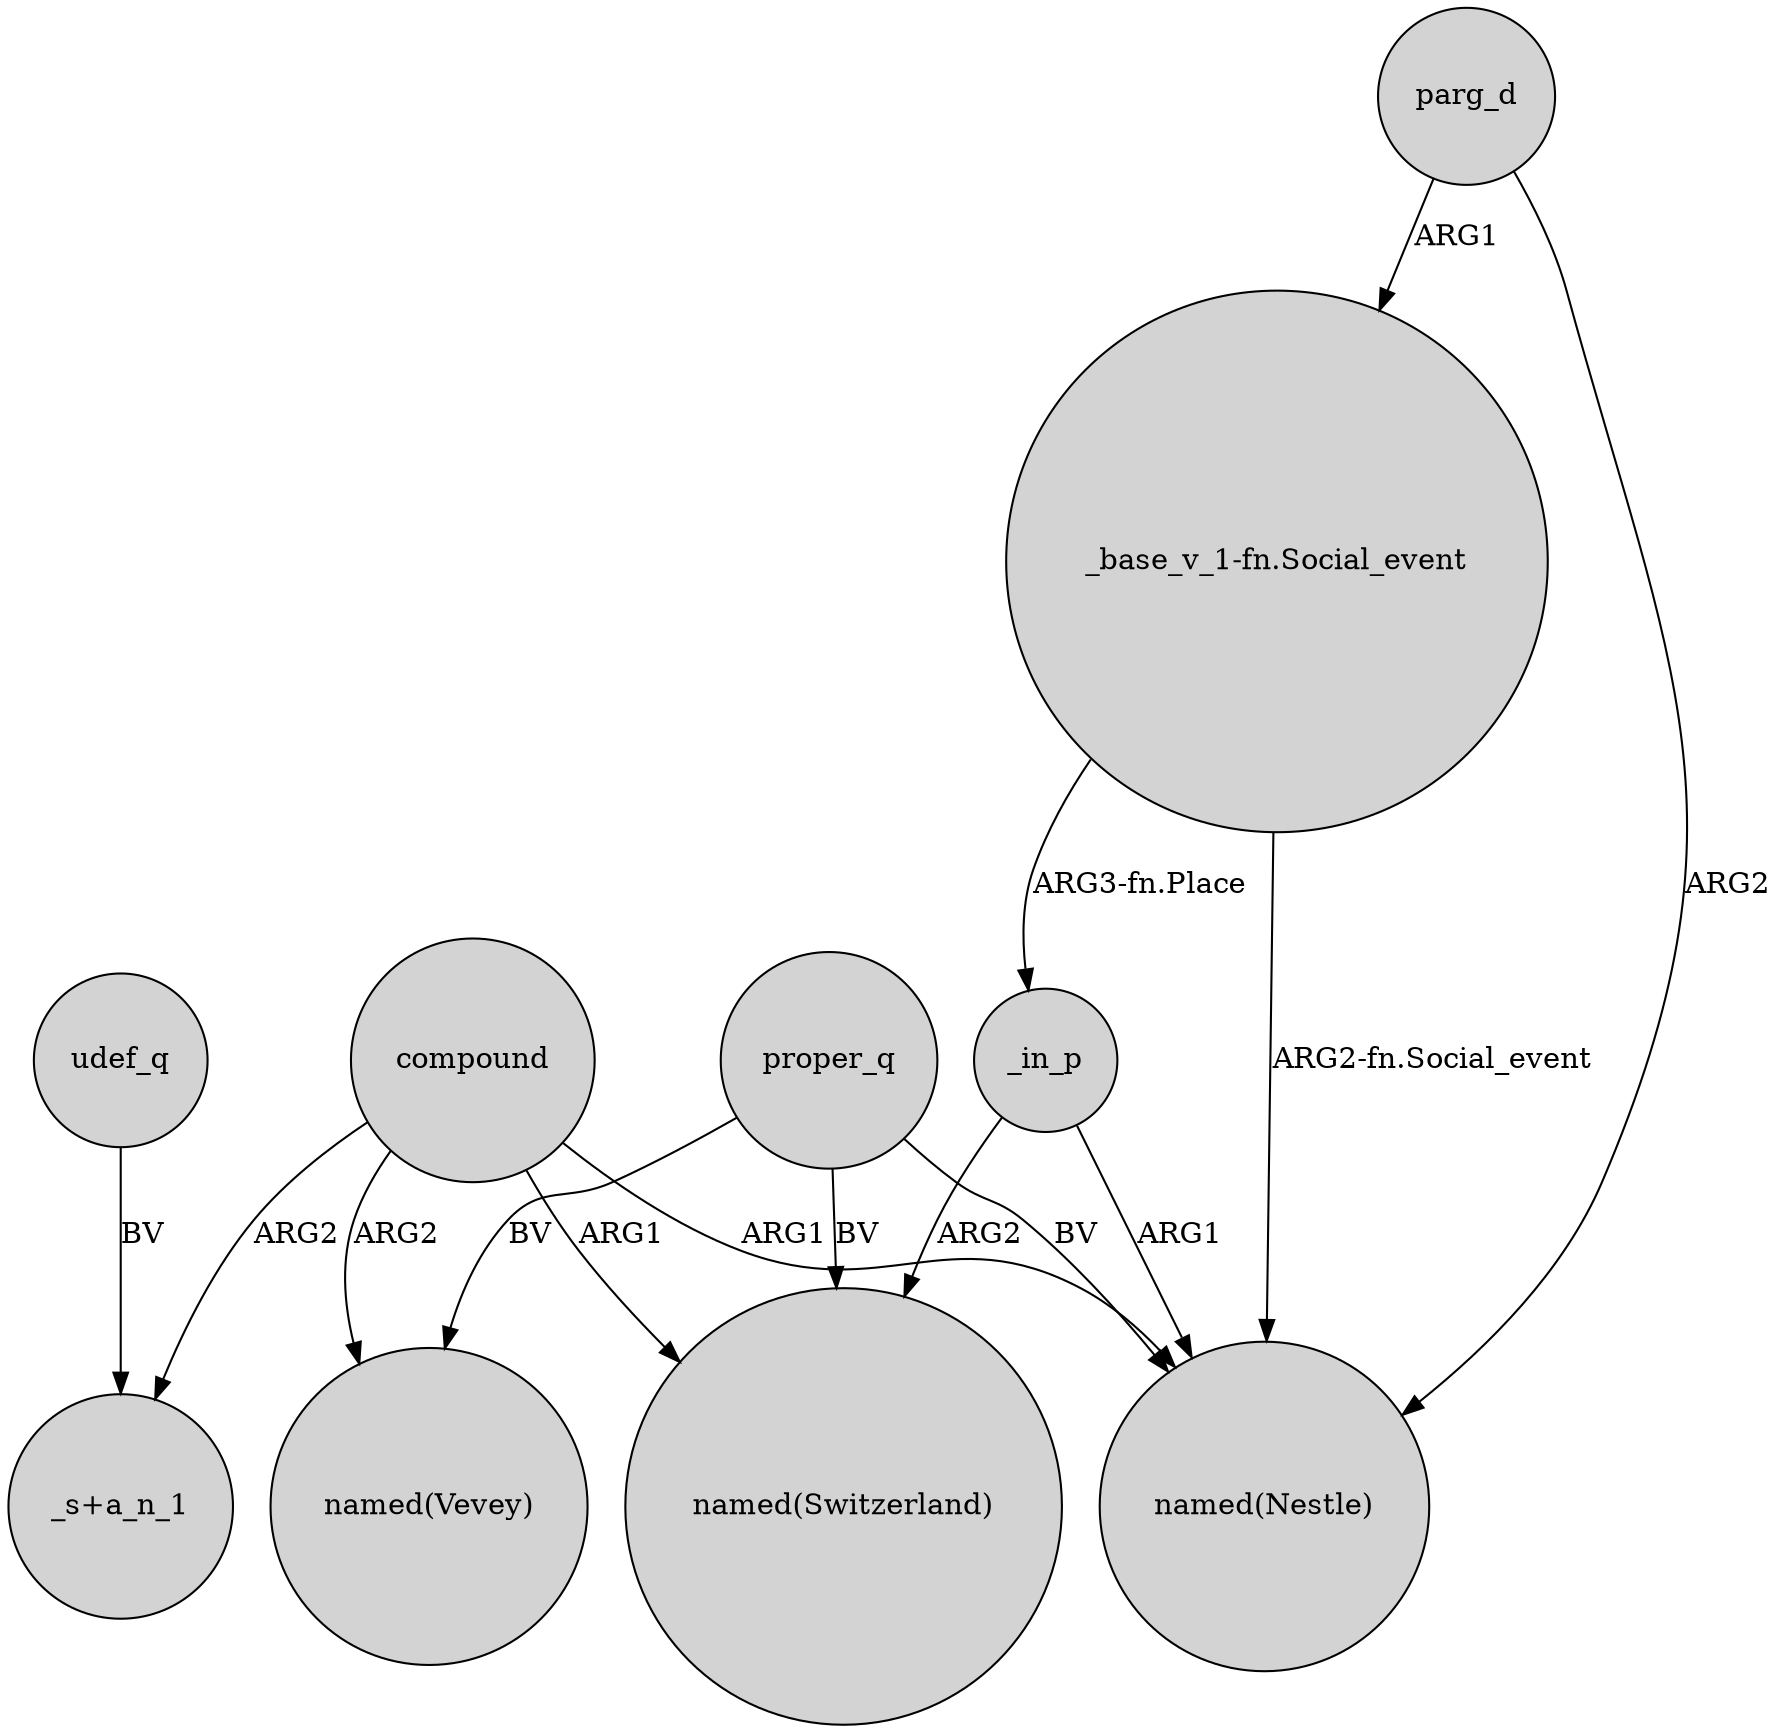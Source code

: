 digraph {
	node [shape=circle style=filled]
	udef_q -> "_s+a_n_1" [label=BV]
	compound -> "_s+a_n_1" [label=ARG2]
	_in_p -> "named(Nestle)" [label=ARG1]
	compound -> "named(Switzerland)" [label=ARG1]
	compound -> "named(Vevey)" [label=ARG2]
	proper_q -> "named(Switzerland)" [label=BV]
	parg_d -> "named(Nestle)" [label=ARG2]
	"_base_v_1-fn.Social_event" -> _in_p [label="ARG3-fn.Place"]
	_in_p -> "named(Switzerland)" [label=ARG2]
	proper_q -> "named(Vevey)" [label=BV]
	"_base_v_1-fn.Social_event" -> "named(Nestle)" [label="ARG2-fn.Social_event"]
	compound -> "named(Nestle)" [label=ARG1]
	proper_q -> "named(Nestle)" [label=BV]
	parg_d -> "_base_v_1-fn.Social_event" [label=ARG1]
}
